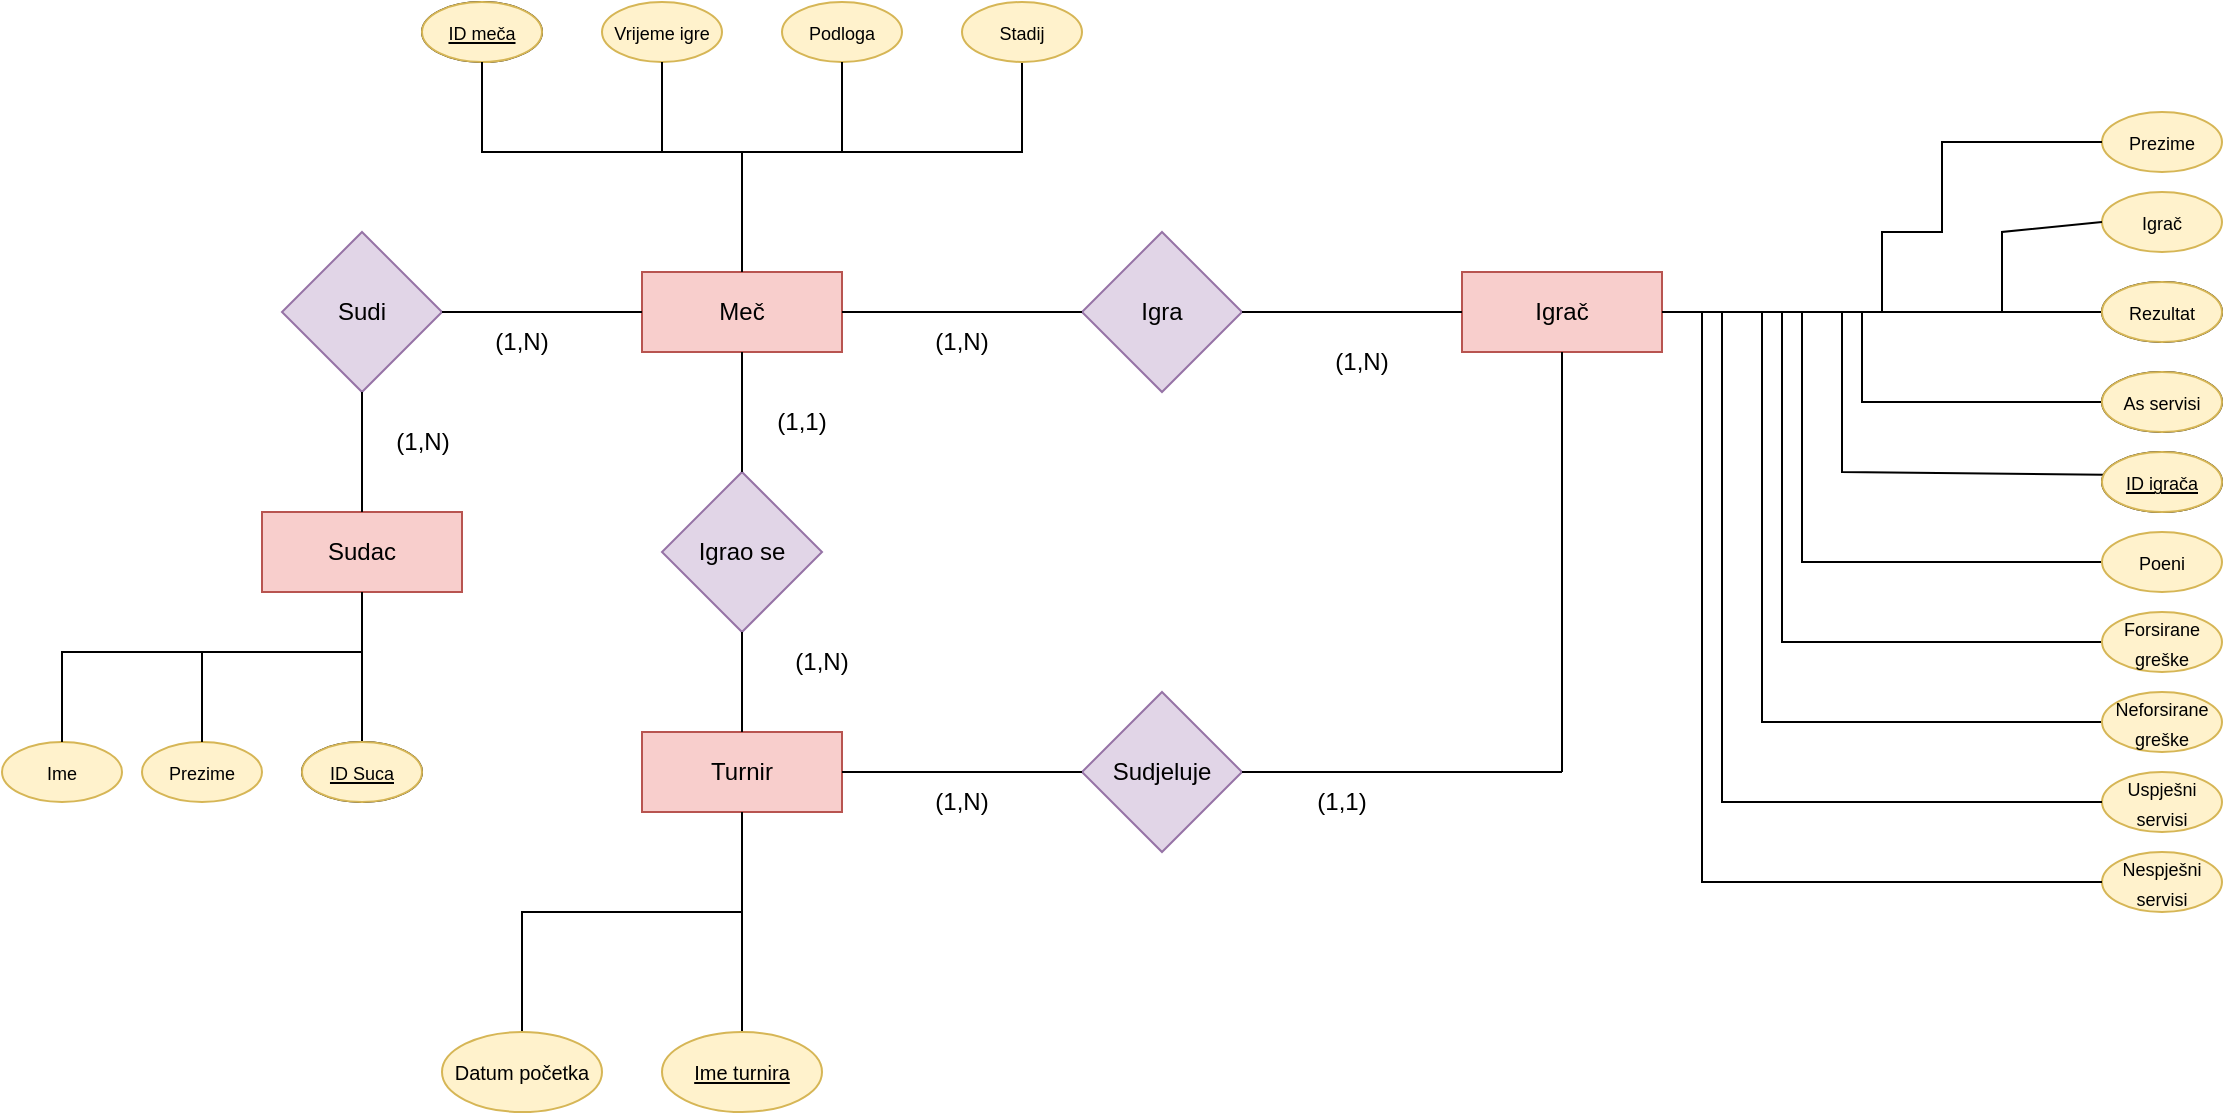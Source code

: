 <mxfile version="21.1.8">
  <diagram name="Page-1" id="ivi_GzzBbnTKShinMN6c">
    <mxGraphModel dx="2019" dy="639" grid="1" gridSize="10" guides="1" tooltips="1" connect="1" arrows="1" fold="1" page="1" pageScale="1" pageWidth="850" pageHeight="1100" math="0" shadow="0">
      <root>
        <mxCell id="0" />
        <mxCell id="1" parent="0" />
        <mxCell id="fI0UlLMCyQehsWo7p1q2-1" value="Igrao se" style="rhombus;whiteSpace=wrap;html=1;fillColor=#e1d5e7;strokeColor=#9673a6;" vertex="1" parent="1">
          <mxGeometry x="320" y="450" width="80" height="80" as="geometry" />
        </mxCell>
        <mxCell id="fI0UlLMCyQehsWo7p1q2-2" value="Turnir" style="rounded=0;whiteSpace=wrap;html=1;fillColor=#f8cecc;strokeColor=#b85450;" vertex="1" parent="1">
          <mxGeometry x="310" y="580" width="100" height="40" as="geometry" />
        </mxCell>
        <mxCell id="fI0UlLMCyQehsWo7p1q2-3" value="" style="endArrow=none;html=1;rounded=0;exitX=0.5;exitY=0;exitDx=0;exitDy=0;entryX=0.5;entryY=1;entryDx=0;entryDy=0;" edge="1" parent="1" source="fI0UlLMCyQehsWo7p1q2-2" target="fI0UlLMCyQehsWo7p1q2-1">
          <mxGeometry width="50" height="50" relative="1" as="geometry">
            <mxPoint x="310" y="510" as="sourcePoint" />
            <mxPoint x="360" y="460" as="targetPoint" />
          </mxGeometry>
        </mxCell>
        <mxCell id="fI0UlLMCyQehsWo7p1q2-4" value="Meč" style="rounded=0;whiteSpace=wrap;html=1;fillColor=#f8cecc;strokeColor=#b85450;" vertex="1" parent="1">
          <mxGeometry x="310" y="350" width="100" height="40" as="geometry" />
        </mxCell>
        <mxCell id="fI0UlLMCyQehsWo7p1q2-5" value="(1,N)" style="text;html=1;strokeColor=none;fillColor=none;align=center;verticalAlign=middle;whiteSpace=wrap;rounded=0;" vertex="1" parent="1">
          <mxGeometry x="370" y="530" width="60" height="30" as="geometry" />
        </mxCell>
        <mxCell id="fI0UlLMCyQehsWo7p1q2-6" value="(1,1)" style="text;html=1;strokeColor=none;fillColor=none;align=center;verticalAlign=middle;whiteSpace=wrap;rounded=0;" vertex="1" parent="1">
          <mxGeometry x="360" y="410" width="60" height="30" as="geometry" />
        </mxCell>
        <mxCell id="fI0UlLMCyQehsWo7p1q2-7" value="Sudi" style="rhombus;whiteSpace=wrap;html=1;fillColor=#e1d5e7;strokeColor=#9673a6;" vertex="1" parent="1">
          <mxGeometry x="130" y="330" width="80" height="80" as="geometry" />
        </mxCell>
        <mxCell id="fI0UlLMCyQehsWo7p1q2-8" value="" style="endArrow=none;html=1;rounded=0;exitX=1;exitY=0.5;exitDx=0;exitDy=0;" edge="1" parent="1" source="fI0UlLMCyQehsWo7p1q2-7">
          <mxGeometry width="50" height="50" relative="1" as="geometry">
            <mxPoint x="260" y="420" as="sourcePoint" />
            <mxPoint x="310" y="370" as="targetPoint" />
          </mxGeometry>
        </mxCell>
        <mxCell id="fI0UlLMCyQehsWo7p1q2-9" value="Sudac" style="rounded=0;whiteSpace=wrap;html=1;fillColor=#f8cecc;strokeColor=#b85450;" vertex="1" parent="1">
          <mxGeometry x="120" y="470" width="100" height="40" as="geometry" />
        </mxCell>
        <mxCell id="fI0UlLMCyQehsWo7p1q2-10" value="(1,N)" style="text;html=1;strokeColor=none;fillColor=none;align=center;verticalAlign=middle;whiteSpace=wrap;rounded=0;" vertex="1" parent="1">
          <mxGeometry x="220" y="370" width="60" height="30" as="geometry" />
        </mxCell>
        <mxCell id="fI0UlLMCyQehsWo7p1q2-11" value="(1,N)" style="text;html=1;align=center;verticalAlign=middle;resizable=0;points=[];autosize=1;strokeColor=none;fillColor=none;" vertex="1" parent="1">
          <mxGeometry x="175" y="420" width="50" height="30" as="geometry" />
        </mxCell>
        <mxCell id="fI0UlLMCyQehsWo7p1q2-12" value="Igra" style="rhombus;whiteSpace=wrap;html=1;fillColor=#e1d5e7;strokeColor=#9673a6;" vertex="1" parent="1">
          <mxGeometry x="530" y="330" width="80" height="80" as="geometry" />
        </mxCell>
        <mxCell id="fI0UlLMCyQehsWo7p1q2-13" value="" style="endArrow=none;html=1;rounded=0;exitX=1;exitY=0.5;exitDx=0;exitDy=0;entryX=0;entryY=0.5;entryDx=0;entryDy=0;" edge="1" parent="1" source="fI0UlLMCyQehsWo7p1q2-4" target="fI0UlLMCyQehsWo7p1q2-12">
          <mxGeometry width="50" height="50" relative="1" as="geometry">
            <mxPoint x="430" y="420" as="sourcePoint" />
            <mxPoint x="480" y="370" as="targetPoint" />
          </mxGeometry>
        </mxCell>
        <mxCell id="fI0UlLMCyQehsWo7p1q2-14" value="Igrač" style="rounded=0;whiteSpace=wrap;html=1;fillColor=#f8cecc;strokeColor=#b85450;" vertex="1" parent="1">
          <mxGeometry x="720" y="350" width="100" height="40" as="geometry" />
        </mxCell>
        <mxCell id="fI0UlLMCyQehsWo7p1q2-15" value="(1,N)" style="text;html=1;strokeColor=none;fillColor=none;align=center;verticalAlign=middle;whiteSpace=wrap;rounded=0;" vertex="1" parent="1">
          <mxGeometry x="640" y="380" width="60" height="30" as="geometry" />
        </mxCell>
        <mxCell id="fI0UlLMCyQehsWo7p1q2-16" value="(1,N)" style="text;html=1;strokeColor=none;fillColor=none;align=center;verticalAlign=middle;whiteSpace=wrap;rounded=0;" vertex="1" parent="1">
          <mxGeometry x="440" y="370" width="60" height="30" as="geometry" />
        </mxCell>
        <mxCell id="fI0UlLMCyQehsWo7p1q2-17" value="Sudjeluje" style="rhombus;whiteSpace=wrap;html=1;fillColor=#e1d5e7;strokeColor=#9673a6;" vertex="1" parent="1">
          <mxGeometry x="530" y="560" width="80" height="80" as="geometry" />
        </mxCell>
        <mxCell id="fI0UlLMCyQehsWo7p1q2-18" value="" style="endArrow=none;html=1;rounded=0;exitX=1;exitY=0.5;exitDx=0;exitDy=0;" edge="1" parent="1" source="fI0UlLMCyQehsWo7p1q2-2">
          <mxGeometry width="50" height="50" relative="1" as="geometry">
            <mxPoint x="480" y="650" as="sourcePoint" />
            <mxPoint x="530" y="600" as="targetPoint" />
          </mxGeometry>
        </mxCell>
        <mxCell id="fI0UlLMCyQehsWo7p1q2-19" value="(1,N)" style="text;html=1;strokeColor=none;fillColor=none;align=center;verticalAlign=middle;whiteSpace=wrap;rounded=0;" vertex="1" parent="1">
          <mxGeometry x="440" y="600" width="60" height="30" as="geometry" />
        </mxCell>
        <mxCell id="fI0UlLMCyQehsWo7p1q2-20" value="&lt;font style=&quot;font-size: 9px;&quot;&gt;&lt;u&gt;Personal ID&lt;/u&gt;&lt;/font&gt;" style="ellipse;whiteSpace=wrap;html=1;" vertex="1" parent="1">
          <mxGeometry x="140" y="585" width="60" height="30" as="geometry" />
        </mxCell>
        <mxCell id="fI0UlLMCyQehsWo7p1q2-21" value="" style="endArrow=none;html=1;rounded=0;entryX=0.5;entryY=0;entryDx=0;entryDy=0;" edge="1" parent="1" target="fI0UlLMCyQehsWo7p1q2-76">
          <mxGeometry width="50" height="50" relative="1" as="geometry">
            <mxPoint x="170" y="510" as="sourcePoint" />
            <mxPoint x="169.81" y="530" as="targetPoint" />
          </mxGeometry>
        </mxCell>
        <mxCell id="fI0UlLMCyQehsWo7p1q2-22" value="&lt;font size=&quot;1&quot;&gt;&lt;u&gt;Name&lt;/u&gt;&lt;/font&gt;" style="ellipse;whiteSpace=wrap;html=1;" vertex="1" parent="1">
          <mxGeometry x="330" y="735" width="60" height="30" as="geometry" />
        </mxCell>
        <mxCell id="fI0UlLMCyQehsWo7p1q2-23" value="&lt;font size=&quot;1&quot;&gt;&lt;span style=&quot;font-size: 9px;&quot;&gt;Starting date&lt;/span&gt;&lt;/font&gt;" style="ellipse;whiteSpace=wrap;html=1;" vertex="1" parent="1">
          <mxGeometry x="220" y="735" width="60" height="30" as="geometry" />
        </mxCell>
        <mxCell id="fI0UlLMCyQehsWo7p1q2-24" value="" style="endArrow=none;html=1;rounded=0;entryX=0.5;entryY=1;entryDx=0;entryDy=0;exitX=0.5;exitY=0;exitDx=0;exitDy=0;" edge="1" parent="1" source="fI0UlLMCyQehsWo7p1q2-77" target="fI0UlLMCyQehsWo7p1q2-2">
          <mxGeometry width="50" height="50" relative="1" as="geometry">
            <mxPoint x="310" y="660" as="sourcePoint" />
            <mxPoint x="360" y="610" as="targetPoint" />
          </mxGeometry>
        </mxCell>
        <mxCell id="fI0UlLMCyQehsWo7p1q2-25" value="" style="endArrow=none;html=1;rounded=0;entryX=0.5;entryY=1;entryDx=0;entryDy=0;exitX=0.5;exitY=0;exitDx=0;exitDy=0;" edge="1" parent="1" source="fI0UlLMCyQehsWo7p1q2-78" target="fI0UlLMCyQehsWo7p1q2-2">
          <mxGeometry width="50" height="50" relative="1" as="geometry">
            <mxPoint x="320" y="670" as="sourcePoint" />
            <mxPoint x="370" y="630" as="targetPoint" />
            <Array as="points">
              <mxPoint x="250" y="670" />
              <mxPoint x="360" y="670" />
            </Array>
          </mxGeometry>
        </mxCell>
        <mxCell id="fI0UlLMCyQehsWo7p1q2-26" value="&lt;font style=&quot;font-size: 9px;&quot;&gt;&lt;u&gt;Match ID&lt;/u&gt;&lt;/font&gt;" style="ellipse;whiteSpace=wrap;html=1;" vertex="1" parent="1">
          <mxGeometry x="200" y="215" width="60" height="30" as="geometry" />
        </mxCell>
        <mxCell id="fI0UlLMCyQehsWo7p1q2-41" value="" style="endArrow=none;html=1;rounded=0;entryX=0.5;entryY=1;entryDx=0;entryDy=0;exitX=0.5;exitY=0;exitDx=0;exitDy=0;" edge="1" parent="1" source="fI0UlLMCyQehsWo7p1q2-4" target="fI0UlLMCyQehsWo7p1q2-70">
          <mxGeometry width="50" height="50" relative="1" as="geometry">
            <mxPoint x="360" y="230" as="sourcePoint" />
            <mxPoint x="517.5" y="245" as="targetPoint" />
            <Array as="points">
              <mxPoint x="360" y="290" />
              <mxPoint x="500" y="290" />
            </Array>
          </mxGeometry>
        </mxCell>
        <mxCell id="fI0UlLMCyQehsWo7p1q2-44" value="" style="endArrow=none;html=1;rounded=0;" edge="1" parent="1">
          <mxGeometry width="50" height="50" relative="1" as="geometry">
            <mxPoint x="610" y="600" as="sourcePoint" />
            <mxPoint x="770" y="600" as="targetPoint" />
          </mxGeometry>
        </mxCell>
        <mxCell id="fI0UlLMCyQehsWo7p1q2-45" value="(1,1)" style="text;html=1;strokeColor=none;fillColor=none;align=center;verticalAlign=middle;whiteSpace=wrap;rounded=0;" vertex="1" parent="1">
          <mxGeometry x="630" y="600" width="60" height="30" as="geometry" />
        </mxCell>
        <mxCell id="fI0UlLMCyQehsWo7p1q2-46" value="&lt;font style=&quot;font-size: 9px;&quot;&gt;&lt;u&gt;Personal ID&lt;/u&gt;&lt;/font&gt;" style="ellipse;whiteSpace=wrap;html=1;" vertex="1" parent="1">
          <mxGeometry x="1040" y="440" width="60" height="30" as="geometry" />
        </mxCell>
        <mxCell id="fI0UlLMCyQehsWo7p1q2-48" value="&lt;font size=&quot;1&quot;&gt;&lt;span style=&quot;font-size: 9px;&quot;&gt;As serves&lt;/span&gt;&lt;/font&gt;" style="ellipse;whiteSpace=wrap;html=1;" vertex="1" parent="1">
          <mxGeometry x="1040" y="400" width="60" height="30" as="geometry" />
        </mxCell>
        <mxCell id="fI0UlLMCyQehsWo7p1q2-52" value="&lt;font size=&quot;1&quot;&gt;&lt;span style=&quot;font-size: 9px;&quot;&gt;Resault&lt;/span&gt;&lt;/font&gt;" style="ellipse;whiteSpace=wrap;html=1;" vertex="1" parent="1">
          <mxGeometry x="1040" y="355" width="60" height="30" as="geometry" />
        </mxCell>
        <mxCell id="fI0UlLMCyQehsWo7p1q2-53" value="" style="endArrow=none;html=1;rounded=0;entryX=0;entryY=0.5;entryDx=0;entryDy=0;exitX=1;exitY=0.5;exitDx=0;exitDy=0;" edge="1" parent="1" source="fI0UlLMCyQehsWo7p1q2-14" target="fI0UlLMCyQehsWo7p1q2-52">
          <mxGeometry width="50" height="50" relative="1" as="geometry">
            <mxPoint x="620" y="400" as="sourcePoint" />
            <mxPoint x="670" y="350" as="targetPoint" />
          </mxGeometry>
        </mxCell>
        <mxCell id="fI0UlLMCyQehsWo7p1q2-54" value="" style="endArrow=none;html=1;rounded=0;entryX=0;entryY=0.5;entryDx=0;entryDy=0;exitX=1;exitY=0.5;exitDx=0;exitDy=0;" edge="1" parent="1" source="fI0UlLMCyQehsWo7p1q2-14" target="fI0UlLMCyQehsWo7p1q2-48">
          <mxGeometry width="50" height="50" relative="1" as="geometry">
            <mxPoint x="620" y="400" as="sourcePoint" />
            <mxPoint x="670" y="350" as="targetPoint" />
            <Array as="points">
              <mxPoint x="920" y="370" />
              <mxPoint x="920" y="415" />
            </Array>
          </mxGeometry>
        </mxCell>
        <mxCell id="fI0UlLMCyQehsWo7p1q2-55" value="" style="endArrow=none;html=1;rounded=0;entryX=0.017;entryY=0.378;entryDx=0;entryDy=0;entryPerimeter=0;exitX=1;exitY=0.5;exitDx=0;exitDy=0;" edge="1" parent="1" source="fI0UlLMCyQehsWo7p1q2-14" target="fI0UlLMCyQehsWo7p1q2-46">
          <mxGeometry width="50" height="50" relative="1" as="geometry">
            <mxPoint x="620" y="400" as="sourcePoint" />
            <mxPoint x="800" y="160" as="targetPoint" />
            <Array as="points">
              <mxPoint x="910" y="370" />
              <mxPoint x="910" y="450" />
            </Array>
          </mxGeometry>
        </mxCell>
        <mxCell id="fI0UlLMCyQehsWo7p1q2-57" value="" style="endArrow=none;html=1;rounded=0;entryX=0;entryY=0.5;entryDx=0;entryDy=0;exitX=1;exitY=0.5;exitDx=0;exitDy=0;" edge="1" parent="1" source="fI0UlLMCyQehsWo7p1q2-14" target="fI0UlLMCyQehsWo7p1q2-62">
          <mxGeometry width="50" height="50" relative="1" as="geometry">
            <mxPoint x="620" y="400" as="sourcePoint" />
            <mxPoint x="1040.0" y="535" as="targetPoint" />
            <Array as="points">
              <mxPoint x="890" y="370" />
              <mxPoint x="890" y="495" />
            </Array>
          </mxGeometry>
        </mxCell>
        <mxCell id="fI0UlLMCyQehsWo7p1q2-58" value="" style="endArrow=none;html=1;rounded=0;entryX=0;entryY=0.5;entryDx=0;entryDy=0;exitX=1;exitY=0.5;exitDx=0;exitDy=0;" edge="1" parent="1" source="fI0UlLMCyQehsWo7p1q2-14" target="fI0UlLMCyQehsWo7p1q2-95">
          <mxGeometry width="50" height="50" relative="1" as="geometry">
            <mxPoint x="620" y="400" as="sourcePoint" />
            <mxPoint x="970" y="580" as="targetPoint" />
            <Array as="points">
              <mxPoint x="880" y="370" />
              <mxPoint x="880" y="535" />
            </Array>
          </mxGeometry>
        </mxCell>
        <mxCell id="fI0UlLMCyQehsWo7p1q2-59" value="" style="endArrow=none;html=1;rounded=0;entryX=0;entryY=0.5;entryDx=0;entryDy=0;exitX=1;exitY=0.5;exitDx=0;exitDy=0;" edge="1" parent="1" source="fI0UlLMCyQehsWo7p1q2-14" target="fI0UlLMCyQehsWo7p1q2-97">
          <mxGeometry width="50" height="50" relative="1" as="geometry">
            <mxPoint x="620" y="400" as="sourcePoint" />
            <mxPoint x="970" y="630" as="targetPoint" />
            <Array as="points">
              <mxPoint x="870" y="370" />
              <mxPoint x="870" y="575" />
            </Array>
          </mxGeometry>
        </mxCell>
        <mxCell id="fI0UlLMCyQehsWo7p1q2-62" value="&lt;font size=&quot;1&quot;&gt;&lt;span style=&quot;font-size: 9px;&quot;&gt;Poeni&lt;/span&gt;&lt;/font&gt;" style="ellipse;whiteSpace=wrap;html=1;fillColor=#fff2cc;strokeColor=#d6b656;" vertex="1" parent="1">
          <mxGeometry x="1040" y="480" width="60" height="30" as="geometry" />
        </mxCell>
        <mxCell id="fI0UlLMCyQehsWo7p1q2-64" value="&lt;font style=&quot;font-size: 9px;&quot;&gt;&lt;u&gt;ID igrača&lt;/u&gt;&lt;/font&gt;" style="ellipse;whiteSpace=wrap;html=1;fillColor=#fff2cc;strokeColor=#d6b656;" vertex="1" parent="1">
          <mxGeometry x="1040" y="440" width="60" height="30" as="geometry" />
        </mxCell>
        <mxCell id="fI0UlLMCyQehsWo7p1q2-65" value="&lt;font size=&quot;1&quot;&gt;&lt;span style=&quot;font-size: 9px;&quot;&gt;As servisi&lt;/span&gt;&lt;/font&gt;" style="ellipse;whiteSpace=wrap;html=1;fillColor=#fff2cc;strokeColor=#d6b656;" vertex="1" parent="1">
          <mxGeometry x="1040" y="400" width="60" height="30" as="geometry" />
        </mxCell>
        <mxCell id="fI0UlLMCyQehsWo7p1q2-66" value="&lt;font size=&quot;1&quot;&gt;&lt;span style=&quot;font-size: 9px;&quot;&gt;Rezultat&lt;/span&gt;&lt;/font&gt;" style="ellipse;whiteSpace=wrap;html=1;fillColor=#fff2cc;strokeColor=#d6b656;" vertex="1" parent="1">
          <mxGeometry x="1040" y="355" width="60" height="30" as="geometry" />
        </mxCell>
        <mxCell id="fI0UlLMCyQehsWo7p1q2-67" value="&lt;font size=&quot;1&quot;&gt;&lt;span style=&quot;font-size: 9px;&quot;&gt;Vrijeme igre&lt;/span&gt;&lt;/font&gt;" style="ellipse;whiteSpace=wrap;html=1;fillColor=#fff2cc;strokeColor=#d6b656;" vertex="1" parent="1">
          <mxGeometry x="290" y="215" width="60" height="30" as="geometry" />
        </mxCell>
        <mxCell id="fI0UlLMCyQehsWo7p1q2-70" value="&lt;font size=&quot;1&quot;&gt;&lt;span style=&quot;font-size: 9px;&quot;&gt;Stadij&lt;/span&gt;&lt;/font&gt;" style="ellipse;whiteSpace=wrap;html=1;fillColor=#fff2cc;strokeColor=#d6b656;" vertex="1" parent="1">
          <mxGeometry x="470" y="215" width="60" height="30" as="geometry" />
        </mxCell>
        <mxCell id="fI0UlLMCyQehsWo7p1q2-71" value="&lt;font style=&quot;font-size: 9px;&quot;&gt;Podloga&lt;/font&gt;" style="ellipse;whiteSpace=wrap;html=1;fillColor=#fff2cc;strokeColor=#d6b656;" vertex="1" parent="1">
          <mxGeometry x="380" y="215" width="60" height="30" as="geometry" />
        </mxCell>
        <mxCell id="fI0UlLMCyQehsWo7p1q2-75" value="&lt;font style=&quot;font-size: 9px;&quot;&gt;&lt;u&gt;ID meča&lt;/u&gt;&lt;/font&gt;" style="ellipse;whiteSpace=wrap;html=1;fillColor=#fff2cc;strokeColor=#d6b656;" vertex="1" parent="1">
          <mxGeometry x="200" y="215" width="60" height="30" as="geometry" />
        </mxCell>
        <mxCell id="fI0UlLMCyQehsWo7p1q2-76" value="&lt;font style=&quot;font-size: 9px;&quot;&gt;&lt;u&gt;ID Suca&lt;/u&gt;&lt;/font&gt;" style="ellipse;whiteSpace=wrap;html=1;fillColor=#fff2cc;strokeColor=#d6b656;" vertex="1" parent="1">
          <mxGeometry x="140" y="585" width="60" height="30" as="geometry" />
        </mxCell>
        <mxCell id="fI0UlLMCyQehsWo7p1q2-77" value="&lt;font size=&quot;1&quot;&gt;&lt;u&gt;Ime turnira&lt;/u&gt;&lt;/font&gt;" style="ellipse;whiteSpace=wrap;html=1;fillColor=#fff2cc;strokeColor=#d6b656;" vertex="1" parent="1">
          <mxGeometry x="320" y="730" width="80" height="40" as="geometry" />
        </mxCell>
        <mxCell id="fI0UlLMCyQehsWo7p1q2-78" value="&lt;font size=&quot;1&quot;&gt;Datum početka&lt;/font&gt;" style="ellipse;whiteSpace=wrap;html=1;fillColor=#fff2cc;strokeColor=#d6b656;" vertex="1" parent="1">
          <mxGeometry x="210" y="730" width="80" height="40" as="geometry" />
        </mxCell>
        <mxCell id="fI0UlLMCyQehsWo7p1q2-79" value="" style="endArrow=none;html=1;rounded=0;entryX=0;entryY=0.5;entryDx=0;entryDy=0;" edge="1" parent="1" target="fI0UlLMCyQehsWo7p1q2-14">
          <mxGeometry width="50" height="50" relative="1" as="geometry">
            <mxPoint x="610" y="370" as="sourcePoint" />
            <mxPoint x="660" y="320" as="targetPoint" />
          </mxGeometry>
        </mxCell>
        <mxCell id="fI0UlLMCyQehsWo7p1q2-80" value="" style="endArrow=none;html=1;rounded=0;entryX=0.5;entryY=1;entryDx=0;entryDy=0;" edge="1" parent="1" target="fI0UlLMCyQehsWo7p1q2-7">
          <mxGeometry width="50" height="50" relative="1" as="geometry">
            <mxPoint x="170" y="470" as="sourcePoint" />
            <mxPoint x="220" y="420" as="targetPoint" />
          </mxGeometry>
        </mxCell>
        <mxCell id="fI0UlLMCyQehsWo7p1q2-81" value="" style="endArrow=none;html=1;rounded=0;entryX=0.5;entryY=1;entryDx=0;entryDy=0;" edge="1" parent="1" target="fI0UlLMCyQehsWo7p1q2-4">
          <mxGeometry width="50" height="50" relative="1" as="geometry">
            <mxPoint x="360" y="450" as="sourcePoint" />
            <mxPoint x="410" y="400" as="targetPoint" />
          </mxGeometry>
        </mxCell>
        <mxCell id="fI0UlLMCyQehsWo7p1q2-82" value="" style="endArrow=none;html=1;rounded=0;entryX=0.5;entryY=1;entryDx=0;entryDy=0;" edge="1" parent="1" target="fI0UlLMCyQehsWo7p1q2-14">
          <mxGeometry width="50" height="50" relative="1" as="geometry">
            <mxPoint x="770" y="600" as="sourcePoint" />
            <mxPoint x="760" y="420" as="targetPoint" />
          </mxGeometry>
        </mxCell>
        <mxCell id="fI0UlLMCyQehsWo7p1q2-83" value="&lt;font size=&quot;1&quot;&gt;&lt;span style=&quot;font-size: 9px;&quot;&gt;Ime&lt;/span&gt;&lt;/font&gt;" style="ellipse;whiteSpace=wrap;html=1;fillColor=#fff2cc;strokeColor=#d6b656;" vertex="1" parent="1">
          <mxGeometry x="-10" y="585" width="60" height="30" as="geometry" />
        </mxCell>
        <mxCell id="fI0UlLMCyQehsWo7p1q2-84" value="&lt;font size=&quot;1&quot;&gt;&lt;span style=&quot;font-size: 9px;&quot;&gt;Prezime&lt;/span&gt;&lt;/font&gt;" style="ellipse;whiteSpace=wrap;html=1;fillColor=#fff2cc;strokeColor=#d6b656;" vertex="1" parent="1">
          <mxGeometry x="60" y="585" width="60" height="30" as="geometry" />
        </mxCell>
        <mxCell id="fI0UlLMCyQehsWo7p1q2-85" value="" style="endArrow=none;html=1;rounded=0;" edge="1" parent="1">
          <mxGeometry width="50" height="50" relative="1" as="geometry">
            <mxPoint x="90" y="585" as="sourcePoint" />
            <mxPoint x="170" y="540" as="targetPoint" />
            <Array as="points">
              <mxPoint x="90" y="540" />
            </Array>
          </mxGeometry>
        </mxCell>
        <mxCell id="fI0UlLMCyQehsWo7p1q2-86" value="" style="endArrow=none;html=1;rounded=0;exitX=0.5;exitY=0;exitDx=0;exitDy=0;" edge="1" parent="1" source="fI0UlLMCyQehsWo7p1q2-83">
          <mxGeometry width="50" height="50" relative="1" as="geometry">
            <mxPoint x="30" y="550" as="sourcePoint" />
            <mxPoint x="170" y="540" as="targetPoint" />
            <Array as="points">
              <mxPoint x="20" y="540" />
            </Array>
          </mxGeometry>
        </mxCell>
        <mxCell id="fI0UlLMCyQehsWo7p1q2-87" value="&lt;font size=&quot;1&quot;&gt;&lt;span style=&quot;font-size: 9px;&quot;&gt;Prezime&lt;/span&gt;&lt;/font&gt;" style="ellipse;whiteSpace=wrap;html=1;fillColor=#fff2cc;strokeColor=#d6b656;" vertex="1" parent="1">
          <mxGeometry x="1040" y="270" width="60" height="30" as="geometry" />
        </mxCell>
        <mxCell id="fI0UlLMCyQehsWo7p1q2-88" value="&lt;font size=&quot;1&quot;&gt;&lt;span style=&quot;font-size: 9px;&quot;&gt;Igrač&lt;/span&gt;&lt;/font&gt;" style="ellipse;whiteSpace=wrap;html=1;fillColor=#fff2cc;strokeColor=#d6b656;" vertex="1" parent="1">
          <mxGeometry x="1040" y="310" width="60" height="30" as="geometry" />
        </mxCell>
        <mxCell id="fI0UlLMCyQehsWo7p1q2-89" value="" style="endArrow=none;html=1;rounded=0;entryX=0;entryY=0.5;entryDx=0;entryDy=0;" edge="1" parent="1" target="fI0UlLMCyQehsWo7p1q2-87">
          <mxGeometry width="50" height="50" relative="1" as="geometry">
            <mxPoint x="930" y="370" as="sourcePoint" />
            <mxPoint x="1000" y="310" as="targetPoint" />
            <Array as="points">
              <mxPoint x="930" y="330" />
              <mxPoint x="960" y="330" />
              <mxPoint x="960" y="285" />
            </Array>
          </mxGeometry>
        </mxCell>
        <mxCell id="fI0UlLMCyQehsWo7p1q2-90" value="" style="endArrow=none;html=1;rounded=0;entryX=0;entryY=0.5;entryDx=0;entryDy=0;exitX=1;exitY=0.5;exitDx=0;exitDy=0;" edge="1" parent="1" source="fI0UlLMCyQehsWo7p1q2-14" target="fI0UlLMCyQehsWo7p1q2-88">
          <mxGeometry width="50" height="50" relative="1" as="geometry">
            <mxPoint x="980" y="360" as="sourcePoint" />
            <mxPoint x="1030" y="310" as="targetPoint" />
            <Array as="points">
              <mxPoint x="990" y="370" />
              <mxPoint x="990" y="330" />
            </Array>
          </mxGeometry>
        </mxCell>
        <mxCell id="fI0UlLMCyQehsWo7p1q2-92" value="" style="endArrow=none;html=1;rounded=0;entryX=0.5;entryY=1;entryDx=0;entryDy=0;exitX=0.5;exitY=0;exitDx=0;exitDy=0;" edge="1" parent="1" source="fI0UlLMCyQehsWo7p1q2-4" target="fI0UlLMCyQehsWo7p1q2-26">
          <mxGeometry width="50" height="50" relative="1" as="geometry">
            <mxPoint x="360" y="350" as="sourcePoint" />
            <mxPoint x="230" y="245" as="targetPoint" />
            <Array as="points">
              <mxPoint x="360" y="290" />
              <mxPoint x="230" y="290" />
            </Array>
          </mxGeometry>
        </mxCell>
        <mxCell id="fI0UlLMCyQehsWo7p1q2-93" value="" style="endArrow=none;html=1;rounded=0;" edge="1" parent="1">
          <mxGeometry width="50" height="50" relative="1" as="geometry">
            <mxPoint x="360" y="290" as="sourcePoint" />
            <mxPoint x="320" y="245" as="targetPoint" />
            <Array as="points">
              <mxPoint x="320" y="290" />
            </Array>
          </mxGeometry>
        </mxCell>
        <mxCell id="fI0UlLMCyQehsWo7p1q2-94" value="" style="endArrow=none;html=1;rounded=0;entryX=0.5;entryY=1;entryDx=0;entryDy=0;exitX=0.5;exitY=0;exitDx=0;exitDy=0;" edge="1" parent="1" source="fI0UlLMCyQehsWo7p1q2-4" target="fI0UlLMCyQehsWo7p1q2-71">
          <mxGeometry width="50" height="50" relative="1" as="geometry">
            <mxPoint x="360" y="350" as="sourcePoint" />
            <mxPoint x="410" y="245" as="targetPoint" />
            <Array as="points">
              <mxPoint x="360" y="290" />
              <mxPoint x="410" y="290" />
            </Array>
          </mxGeometry>
        </mxCell>
        <mxCell id="fI0UlLMCyQehsWo7p1q2-95" value="&lt;font size=&quot;1&quot;&gt;&lt;span style=&quot;font-size: 9px;&quot;&gt;Forsirane greške&lt;/span&gt;&lt;/font&gt;" style="ellipse;whiteSpace=wrap;html=1;fillColor=#fff2cc;strokeColor=#d6b656;" vertex="1" parent="1">
          <mxGeometry x="1040" y="520" width="60" height="30" as="geometry" />
        </mxCell>
        <mxCell id="fI0UlLMCyQehsWo7p1q2-97" value="&lt;font size=&quot;1&quot;&gt;&lt;span style=&quot;font-size: 9px;&quot;&gt;Neforsirane greške&lt;/span&gt;&lt;/font&gt;" style="ellipse;whiteSpace=wrap;html=1;fillColor=#fff2cc;strokeColor=#d6b656;" vertex="1" parent="1">
          <mxGeometry x="1040" y="560" width="60" height="30" as="geometry" />
        </mxCell>
        <mxCell id="fI0UlLMCyQehsWo7p1q2-98" value="&lt;font size=&quot;1&quot;&gt;&lt;span style=&quot;font-size: 9px;&quot;&gt;Uspješni&lt;br&gt;servisi&lt;br&gt;&lt;/span&gt;&lt;/font&gt;" style="ellipse;whiteSpace=wrap;html=1;fillColor=#fff2cc;strokeColor=#d6b656;" vertex="1" parent="1">
          <mxGeometry x="1040" y="600" width="60" height="30" as="geometry" />
        </mxCell>
        <mxCell id="fI0UlLMCyQehsWo7p1q2-100" value="&lt;font size=&quot;1&quot;&gt;&lt;span style=&quot;font-size: 9px;&quot;&gt;Nespješni&lt;br&gt;servisi&lt;br&gt;&lt;/span&gt;&lt;/font&gt;" style="ellipse;whiteSpace=wrap;html=1;fillColor=#fff2cc;strokeColor=#d6b656;" vertex="1" parent="1">
          <mxGeometry x="1040" y="640" width="60" height="30" as="geometry" />
        </mxCell>
        <mxCell id="fI0UlLMCyQehsWo7p1q2-101" value="" style="endArrow=none;html=1;rounded=0;exitX=0;exitY=0.5;exitDx=0;exitDy=0;" edge="1" parent="1" source="fI0UlLMCyQehsWo7p1q2-98">
          <mxGeometry width="50" height="50" relative="1" as="geometry">
            <mxPoint x="800" y="420" as="sourcePoint" />
            <mxPoint x="850" y="370" as="targetPoint" />
            <Array as="points">
              <mxPoint x="850" y="615" />
            </Array>
          </mxGeometry>
        </mxCell>
        <mxCell id="fI0UlLMCyQehsWo7p1q2-102" value="" style="endArrow=none;html=1;rounded=0;entryX=0;entryY=0.5;entryDx=0;entryDy=0;" edge="1" parent="1" target="fI0UlLMCyQehsWo7p1q2-100">
          <mxGeometry width="50" height="50" relative="1" as="geometry">
            <mxPoint x="840" y="370" as="sourcePoint" />
            <mxPoint x="990" y="660" as="targetPoint" />
            <Array as="points">
              <mxPoint x="840" y="655" />
            </Array>
          </mxGeometry>
        </mxCell>
      </root>
    </mxGraphModel>
  </diagram>
</mxfile>
